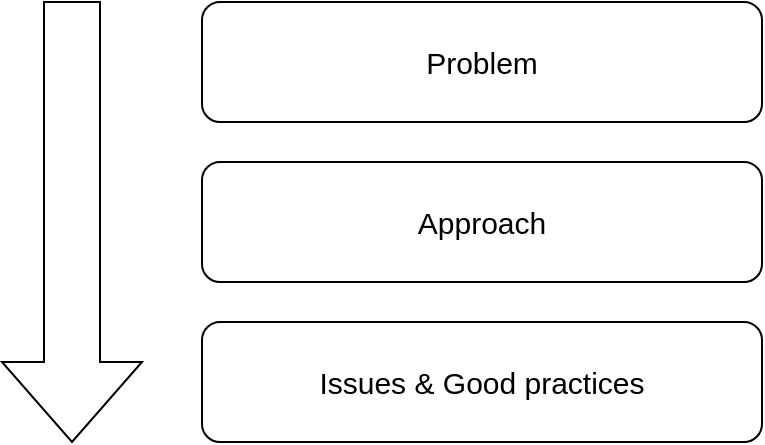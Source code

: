 <mxfile pages="4">
    <diagram id="qDiZcjX9I8KFR4Hh538K" name="Agenda">
        <mxGraphModel dx="1130" dy="724" grid="1" gridSize="10" guides="1" tooltips="1" connect="1" arrows="1" fold="1" page="1" pageScale="1" pageWidth="827" pageHeight="1169" math="0" shadow="0">
            <root>
                <mxCell id="_wlPZeOwsJj4ic3D8fgZ-0"/>
                <mxCell id="_wlPZeOwsJj4ic3D8fgZ-1" parent="_wlPZeOwsJj4ic3D8fgZ-0"/>
                <mxCell id="_wlPZeOwsJj4ic3D8fgZ-2" value="Problem" style="rounded=1;whiteSpace=wrap;html=1;fontSize=15;" parent="_wlPZeOwsJj4ic3D8fgZ-1" vertex="1">
                    <mxGeometry x="260" y="40" width="280" height="60" as="geometry"/>
                </mxCell>
                <mxCell id="_wlPZeOwsJj4ic3D8fgZ-3" value="Approach" style="rounded=1;whiteSpace=wrap;html=1;fontSize=15;" parent="_wlPZeOwsJj4ic3D8fgZ-1" vertex="1">
                    <mxGeometry x="260" y="120" width="280" height="60" as="geometry"/>
                </mxCell>
                <mxCell id="_wlPZeOwsJj4ic3D8fgZ-4" value="Issues &amp;amp; Good practices" style="rounded=1;whiteSpace=wrap;html=1;fontSize=15;" parent="_wlPZeOwsJj4ic3D8fgZ-1" vertex="1">
                    <mxGeometry x="260" y="200" width="280" height="60" as="geometry"/>
                </mxCell>
                <mxCell id="_wlPZeOwsJj4ic3D8fgZ-5" value="" style="html=1;shadow=0;dashed=0;align=center;verticalAlign=middle;shape=mxgraph.arrows2.arrow;dy=0.6;dx=40;direction=south;notch=0;fontSize=15;" parent="_wlPZeOwsJj4ic3D8fgZ-1" vertex="1">
                    <mxGeometry x="160" y="40" width="70" height="220" as="geometry"/>
                </mxCell>
            </root>
        </mxGraphModel>
    </diagram>
    <diagram id="C5RBs43oDa-KdzZeNtuy" name="base-app">
        <mxGraphModel dx="1130" dy="1893" grid="1" gridSize="10" guides="1" tooltips="1" connect="1" arrows="1" fold="1" page="1" pageScale="1" pageWidth="827" pageHeight="1169" math="0" shadow="0">
            <root>
                <mxCell id="WIyWlLk6GJQsqaUBKTNV-0"/>
                <mxCell id="WIyWlLk6GJQsqaUBKTNV-1" parent="WIyWlLk6GJQsqaUBKTNV-0"/>
                <mxCell id="WIyWlLk6GJQsqaUBKTNV-3" value="Create project template" style="rounded=1;whiteSpace=wrap;html=1;fontSize=12;glass=0;strokeWidth=1;shadow=0;" parent="WIyWlLk6GJQsqaUBKTNV-1" vertex="1">
                    <mxGeometry x="70" y="10" width="1010" height="690" as="geometry"/>
                </mxCell>
                <mxCell id="BU9wNtt-WaEXu6Fd0nmu-0" value="Mobile list" style="rounded=1;whiteSpace=wrap;html=1;fontSize=15;" parent="WIyWlLk6GJQsqaUBKTNV-1" vertex="1">
                    <mxGeometry x="110" y="150" width="120" height="520" as="geometry"/>
                </mxCell>
                <mxCell id="BU9wNtt-WaEXu6Fd0nmu-1" value="Map" style="rounded=1;whiteSpace=wrap;html=1;fontSize=15;" parent="WIyWlLk6GJQsqaUBKTNV-1" vertex="1">
                    <mxGeometry x="240" y="120" width="830" height="560" as="geometry"/>
                </mxCell>
                <mxCell id="BU9wNtt-WaEXu6Fd0nmu-2" value="HEADER" style="rounded=1;whiteSpace=wrap;html=1;fontSize=20;fontStyle=1" parent="WIyWlLk6GJQsqaUBKTNV-1" vertex="1">
                    <mxGeometry x="120" y="40" width="930" height="60" as="geometry"/>
                </mxCell>
                <mxCell id="BU9wNtt-WaEXu6Fd0nmu-3" value="Now" style="rounded=1;whiteSpace=wrap;html=1;fontSize=15;" parent="WIyWlLk6GJQsqaUBKTNV-1" vertex="1">
                    <mxGeometry x="110" y="110" width="50" height="30" as="geometry"/>
                </mxCell>
                <mxCell id="BU9wNtt-WaEXu6Fd0nmu-4" value="History" style="rounded=1;whiteSpace=wrap;html=1;fontSize=15;" parent="WIyWlLk6GJQsqaUBKTNV-1" vertex="1">
                    <mxGeometry x="170" y="110" width="50" height="30" as="geometry"/>
                </mxCell>
                <mxCell id="BU9wNtt-WaEXu6Fd0nmu-5" value="Map toolbar" style="rounded=1;whiteSpace=wrap;html=1;fontSize=15;" parent="WIyWlLk6GJQsqaUBKTNV-1" vertex="1">
                    <mxGeometry x="294" y="130" width="716" height="60" as="geometry"/>
                </mxCell>
                <mxCell id="BU9wNtt-WaEXu6Fd0nmu-6" value="P&amp;amp;E table" style="rounded=1;whiteSpace=wrap;html=1;fontSize=15;" parent="WIyWlLk6GJQsqaUBKTNV-1" vertex="1">
                    <mxGeometry x="300" y="620" width="710" height="60" as="geometry"/>
                </mxCell>
                <mxCell id="iTj89KkqE6gr-0pCp20m-0" value="Current angular app" style="html=1;shadow=0;dashed=0;align=center;verticalAlign=middle;shape=mxgraph.arrows2.arrow;dy=0.6;dx=40;flipH=1;notch=0;fillColor=#f8cecc;strokeColor=#b85450;fontSize=22;rotation=-30;" parent="WIyWlLk6GJQsqaUBKTNV-1" vertex="1">
                    <mxGeometry x="1070" y="-10" width="240" height="140" as="geometry"/>
                </mxCell>
                <mxCell id="QYvBUlyGd54d8wOXbqO_-1" value="Complexity" style="html=1;shadow=0;dashed=0;align=center;verticalAlign=middle;shape=mxgraph.arrows2.arrow;dy=0.6;dx=40;flipH=1;notch=0;fillColor=#f8cecc;strokeColor=#b85450;fontSize=22;" parent="WIyWlLk6GJQsqaUBKTNV-1" vertex="1">
                    <mxGeometry x="1080" y="170" width="240" height="140" as="geometry"/>
                </mxCell>
                <mxCell id="QYvBUlyGd54d8wOXbqO_-2" value="Dependency" style="html=1;shadow=0;dashed=0;align=center;verticalAlign=middle;shape=mxgraph.arrows2.arrow;dy=0.6;dx=40;flipH=1;notch=0;fillColor=#f8cecc;strokeColor=#b85450;fontSize=22;" parent="WIyWlLk6GJQsqaUBKTNV-1" vertex="1">
                    <mxGeometry x="1080" y="331" width="240" height="140" as="geometry"/>
                </mxCell>
            </root>
        </mxGraphModel>
    </diagram>
    <diagram id="em2d5n0n_d6tPBf-flua" name="lib">
        <mxGraphModel dx="1130" dy="724" grid="1" gridSize="10" guides="1" tooltips="1" connect="1" arrows="1" fold="1" page="1" pageScale="1" pageWidth="827" pageHeight="1169" math="0" shadow="0">
            <root>
                <mxCell id="ZxGupJ8abZUJEk-nN8NS-0"/>
                <mxCell id="ZxGupJ8abZUJEk-nN8NS-1" parent="ZxGupJ8abZUJEk-nN8NS-0"/>
                <mxCell id="ZxGupJ8abZUJEk-nN8NS-10" value="NOW LIB" style="rounded=1;whiteSpace=wrap;html=1;fontSize=15;fillColor=#dae8fc;strokeColor=#6c8ebf;" parent="ZxGupJ8abZUJEk-nN8NS-1" vertex="1">
                    <mxGeometry x="70" y="430" width="1010" height="300" as="geometry"/>
                </mxCell>
                <mxCell id="ZxGupJ8abZUJEk-nN8NS-2" value="Create project template" style="rounded=1;whiteSpace=wrap;html=1;fontSize=12;glass=0;strokeWidth=1;shadow=0;" parent="ZxGupJ8abZUJEk-nN8NS-1" vertex="1">
                    <mxGeometry x="70" y="10" width="1010" height="380" as="geometry"/>
                </mxCell>
                <mxCell id="ZxGupJ8abZUJEk-nN8NS-3" value="Mobile list" style="rounded=1;whiteSpace=wrap;html=1;fontSize=15;fillColor=#dae8fc;strokeColor=#6c8ebf;" parent="ZxGupJ8abZUJEk-nN8NS-1" vertex="1">
                    <mxGeometry x="117" y="460" width="120" height="250" as="geometry"/>
                </mxCell>
                <mxCell id="ZxGupJ8abZUJEk-nN8NS-4" value="Map" style="rounded=1;whiteSpace=wrap;html=1;fontSize=15;fillColor=#dae8fc;strokeColor=#6c8ebf;" parent="ZxGupJ8abZUJEk-nN8NS-1" vertex="1">
                    <mxGeometry x="240" y="450" width="830" height="270" as="geometry"/>
                </mxCell>
                <mxCell id="ZxGupJ8abZUJEk-nN8NS-5" value="HEADER" style="rounded=1;whiteSpace=wrap;html=1;fontSize=15;" parent="ZxGupJ8abZUJEk-nN8NS-1" vertex="1">
                    <mxGeometry x="120" y="20" width="930" height="60" as="geometry"/>
                </mxCell>
                <mxCell id="ZxGupJ8abZUJEk-nN8NS-6" value="lib1" style="rounded=1;whiteSpace=wrap;html=1;fontSize=15;" parent="ZxGupJ8abZUJEk-nN8NS-1" vertex="1">
                    <mxGeometry x="110" y="90" width="50" height="30" as="geometry"/>
                </mxCell>
                <mxCell id="ZxGupJ8abZUJEk-nN8NS-7" value="lib2" style="rounded=1;whiteSpace=wrap;html=1;fontSize=15;" parent="ZxGupJ8abZUJEk-nN8NS-1" vertex="1">
                    <mxGeometry x="170" y="90" width="50" height="30" as="geometry"/>
                </mxCell>
                <mxCell id="ZxGupJ8abZUJEk-nN8NS-8" value="Map toolbar" style="rounded=1;whiteSpace=wrap;html=1;fontSize=15;fillColor=#dae8fc;strokeColor=#6c8ebf;" parent="ZxGupJ8abZUJEk-nN8NS-1" vertex="1">
                    <mxGeometry x="290" y="460" width="716" height="60" as="geometry"/>
                </mxCell>
                <mxCell id="ZxGupJ8abZUJEk-nN8NS-9" value="P&amp;amp;E table" style="rounded=1;whiteSpace=wrap;html=1;fontSize=15;fillColor=#dae8fc;strokeColor=#6c8ebf;" parent="ZxGupJ8abZUJEk-nN8NS-1" vertex="1">
                    <mxGeometry x="290" y="650" width="710" height="60" as="geometry"/>
                </mxCell>
                <mxCell id="ZxGupJ8abZUJEk-nN8NS-11" value="lib-lib1" style="rounded=1;whiteSpace=wrap;html=1;fontSize=15;fillColor=#dae8fc;strokeColor=#6c8ebf;" parent="ZxGupJ8abZUJEk-nN8NS-1" vertex="1">
                    <mxGeometry x="110" y="130" width="950" height="230" as="geometry"/>
                </mxCell>
                <mxCell id="ZxGupJ8abZUJEk-nN8NS-12" value="" style="endArrow=classic;html=1;exitX=0.491;exitY=0.996;exitDx=0;exitDy=0;exitPerimeter=0;fontSize=15;" parent="ZxGupJ8abZUJEk-nN8NS-1" source="ZxGupJ8abZUJEk-nN8NS-11" target="ZxGupJ8abZUJEk-nN8NS-10" edge="1">
                    <mxGeometry width="50" height="50" relative="1" as="geometry">
                        <mxPoint x="390" y="450" as="sourcePoint"/>
                        <mxPoint x="440" y="400" as="targetPoint"/>
                    </mxGeometry>
                </mxCell>
                <mxCell id="ay5QUZNLXkdeQdtoA1FD-0" value="NgRx Store" style="shape=cylinder3;whiteSpace=wrap;html=1;boundedLbl=1;backgroundOutline=1;size=15;fontSize=22;fontStyle=1" parent="ZxGupJ8abZUJEk-nN8NS-1" vertex="1">
                    <mxGeometry x="1220" y="130" width="160" height="220" as="geometry"/>
                </mxCell>
                <mxCell id="ay5QUZNLXkdeQdtoA1FD-1" value="" style="endArrow=classic;startArrow=classic;html=1;fontSize=22;exitX=0.996;exitY=0.093;exitDx=0;exitDy=0;exitPerimeter=0;" parent="ZxGupJ8abZUJEk-nN8NS-1" source="ZxGupJ8abZUJEk-nN8NS-10" edge="1">
                    <mxGeometry width="50" height="50" relative="1" as="geometry">
                        <mxPoint x="1170" y="390" as="sourcePoint"/>
                        <mxPoint x="1220" y="340" as="targetPoint"/>
                    </mxGeometry>
                </mxCell>
                <mxCell id="ay5QUZNLXkdeQdtoA1FD-2" value="" style="endArrow=classic;startArrow=classic;html=1;fontSize=22;" parent="ZxGupJ8abZUJEk-nN8NS-1" target="ay5QUZNLXkdeQdtoA1FD-0" edge="1">
                    <mxGeometry width="50" height="50" relative="1" as="geometry">
                        <mxPoint x="1080" y="120" as="sourcePoint"/>
                        <mxPoint x="1130" y="70" as="targetPoint"/>
                    </mxGeometry>
                </mxCell>
            </root>
        </mxGraphModel>
    </diagram>
    <diagram id="Sljq6ykpyR8NYzbcy_Ns" name="Breaking Tasks">
        <mxGraphModel dx="1130" dy="724" grid="1" gridSize="10" guides="1" tooltips="1" connect="1" arrows="1" fold="1" page="1" pageScale="1" pageWidth="827" pageHeight="1169" math="0" shadow="0">
            <root>
                <mxCell id="5XensVxKjaYNkgrCmVre-0"/>
                <mxCell id="5XensVxKjaYNkgrCmVre-1" parent="5XensVxKjaYNkgrCmVre-0"/>
                <mxCell id="tVYE-sxxLGspIc6whedd-0" value="Create Project structure and config" style="rounded=1;whiteSpace=wrap;html=1;fontSize=15;fillColor=#fff2cc;strokeColor=#d6b656;" parent="5XensVxKjaYNkgrCmVre-1" vertex="1">
                    <mxGeometry x="150" y="30" width="410" height="60" as="geometry"/>
                </mxCell>
                <mxCell id="tVYE-sxxLGspIc6whedd-1" value="Migrate the CoreModule, SharedModule" style="rounded=1;whiteSpace=wrap;html=1;fontSize=15;fillColor=#fff2cc;strokeColor=#d6b656;" parent="5XensVxKjaYNkgrCmVre-1" vertex="1">
                    <mxGeometry x="150" y="120" width="410" height="60" as="geometry"/>
                </mxCell>
                <mxCell id="tVYE-sxxLGspIc6whedd-2" value="Code reuse" style="shape=callout;whiteSpace=wrap;html=1;perimeter=calloutPerimeter;fontSize=15;rotation=90;horizontal=0;fillColor=#fff2cc;strokeColor=#d6b656;" parent="5XensVxKjaYNkgrCmVre-1" vertex="1">
                    <mxGeometry x="640" width="60" height="200" as="geometry"/>
                </mxCell>
                <mxCell id="tVYE-sxxLGspIc6whedd-3" value="Migrate MobileModule" style="rounded=1;whiteSpace=wrap;html=1;fontSize=15;fillColor=#dae8fc;strokeColor=#6c8ebf;" parent="5XensVxKjaYNkgrCmVre-1" vertex="1">
                    <mxGeometry x="150" y="210" width="410" height="60" as="geometry"/>
                </mxCell>
                <mxCell id="tVYE-sxxLGspIc6whedd-4" value="Migrate MapModule" style="rounded=1;whiteSpace=wrap;html=1;fontSize=15;fillColor=#dae8fc;strokeColor=#6c8ebf;" parent="5XensVxKjaYNkgrCmVre-1" vertex="1">
                    <mxGeometry x="150" y="300" width="410" height="60" as="geometry"/>
                </mxCell>
                <mxCell id="tVYE-sxxLGspIc6whedd-5" value="Migrate TableModule" style="rounded=1;whiteSpace=wrap;html=1;fontSize=15;fillColor=#dae8fc;strokeColor=#6c8ebf;" parent="5XensVxKjaYNkgrCmVre-1" vertex="1">
                    <mxGeometry x="150" y="390" width="410" height="60" as="geometry"/>
                </mxCell>
                <mxCell id="tVYE-sxxLGspIc6whedd-6" value="Migrate AlertModule" style="rounded=1;whiteSpace=wrap;html=1;fontSize=15;fillColor=#dae8fc;strokeColor=#6c8ebf;" parent="5XensVxKjaYNkgrCmVre-1" vertex="1">
                    <mxGeometry x="150" y="480" width="410" height="60" as="geometry"/>
                </mxCell>
                <mxCell id="tVYE-sxxLGspIc6whedd-8" value="Parallel tasks" style="html=1;shadow=0;dashed=0;align=center;verticalAlign=middle;shape=mxgraph.arrows2.arrow;dy=0.6;dx=40;flipH=1;notch=0;fontSize=15;fillColor=#dae8fc;strokeColor=#6c8ebf;" parent="5XensVxKjaYNkgrCmVre-1" vertex="1">
                    <mxGeometry x="600" y="270" width="170" height="130" as="geometry"/>
                </mxCell>
                <mxCell id="tVYE-sxxLGspIc6whedd-10" value="" style="html=1;shadow=0;dashed=0;align=center;verticalAlign=middle;shape=mxgraph.arrows2.arrow;dy=0.6;dx=40;direction=south;notch=0;fontSize=15;" parent="5XensVxKjaYNkgrCmVre-1" vertex="1">
                    <mxGeometry x="70" y="40" width="70" height="510" as="geometry"/>
                </mxCell>
            </root>
        </mxGraphModel>
    </diagram>
</mxfile>